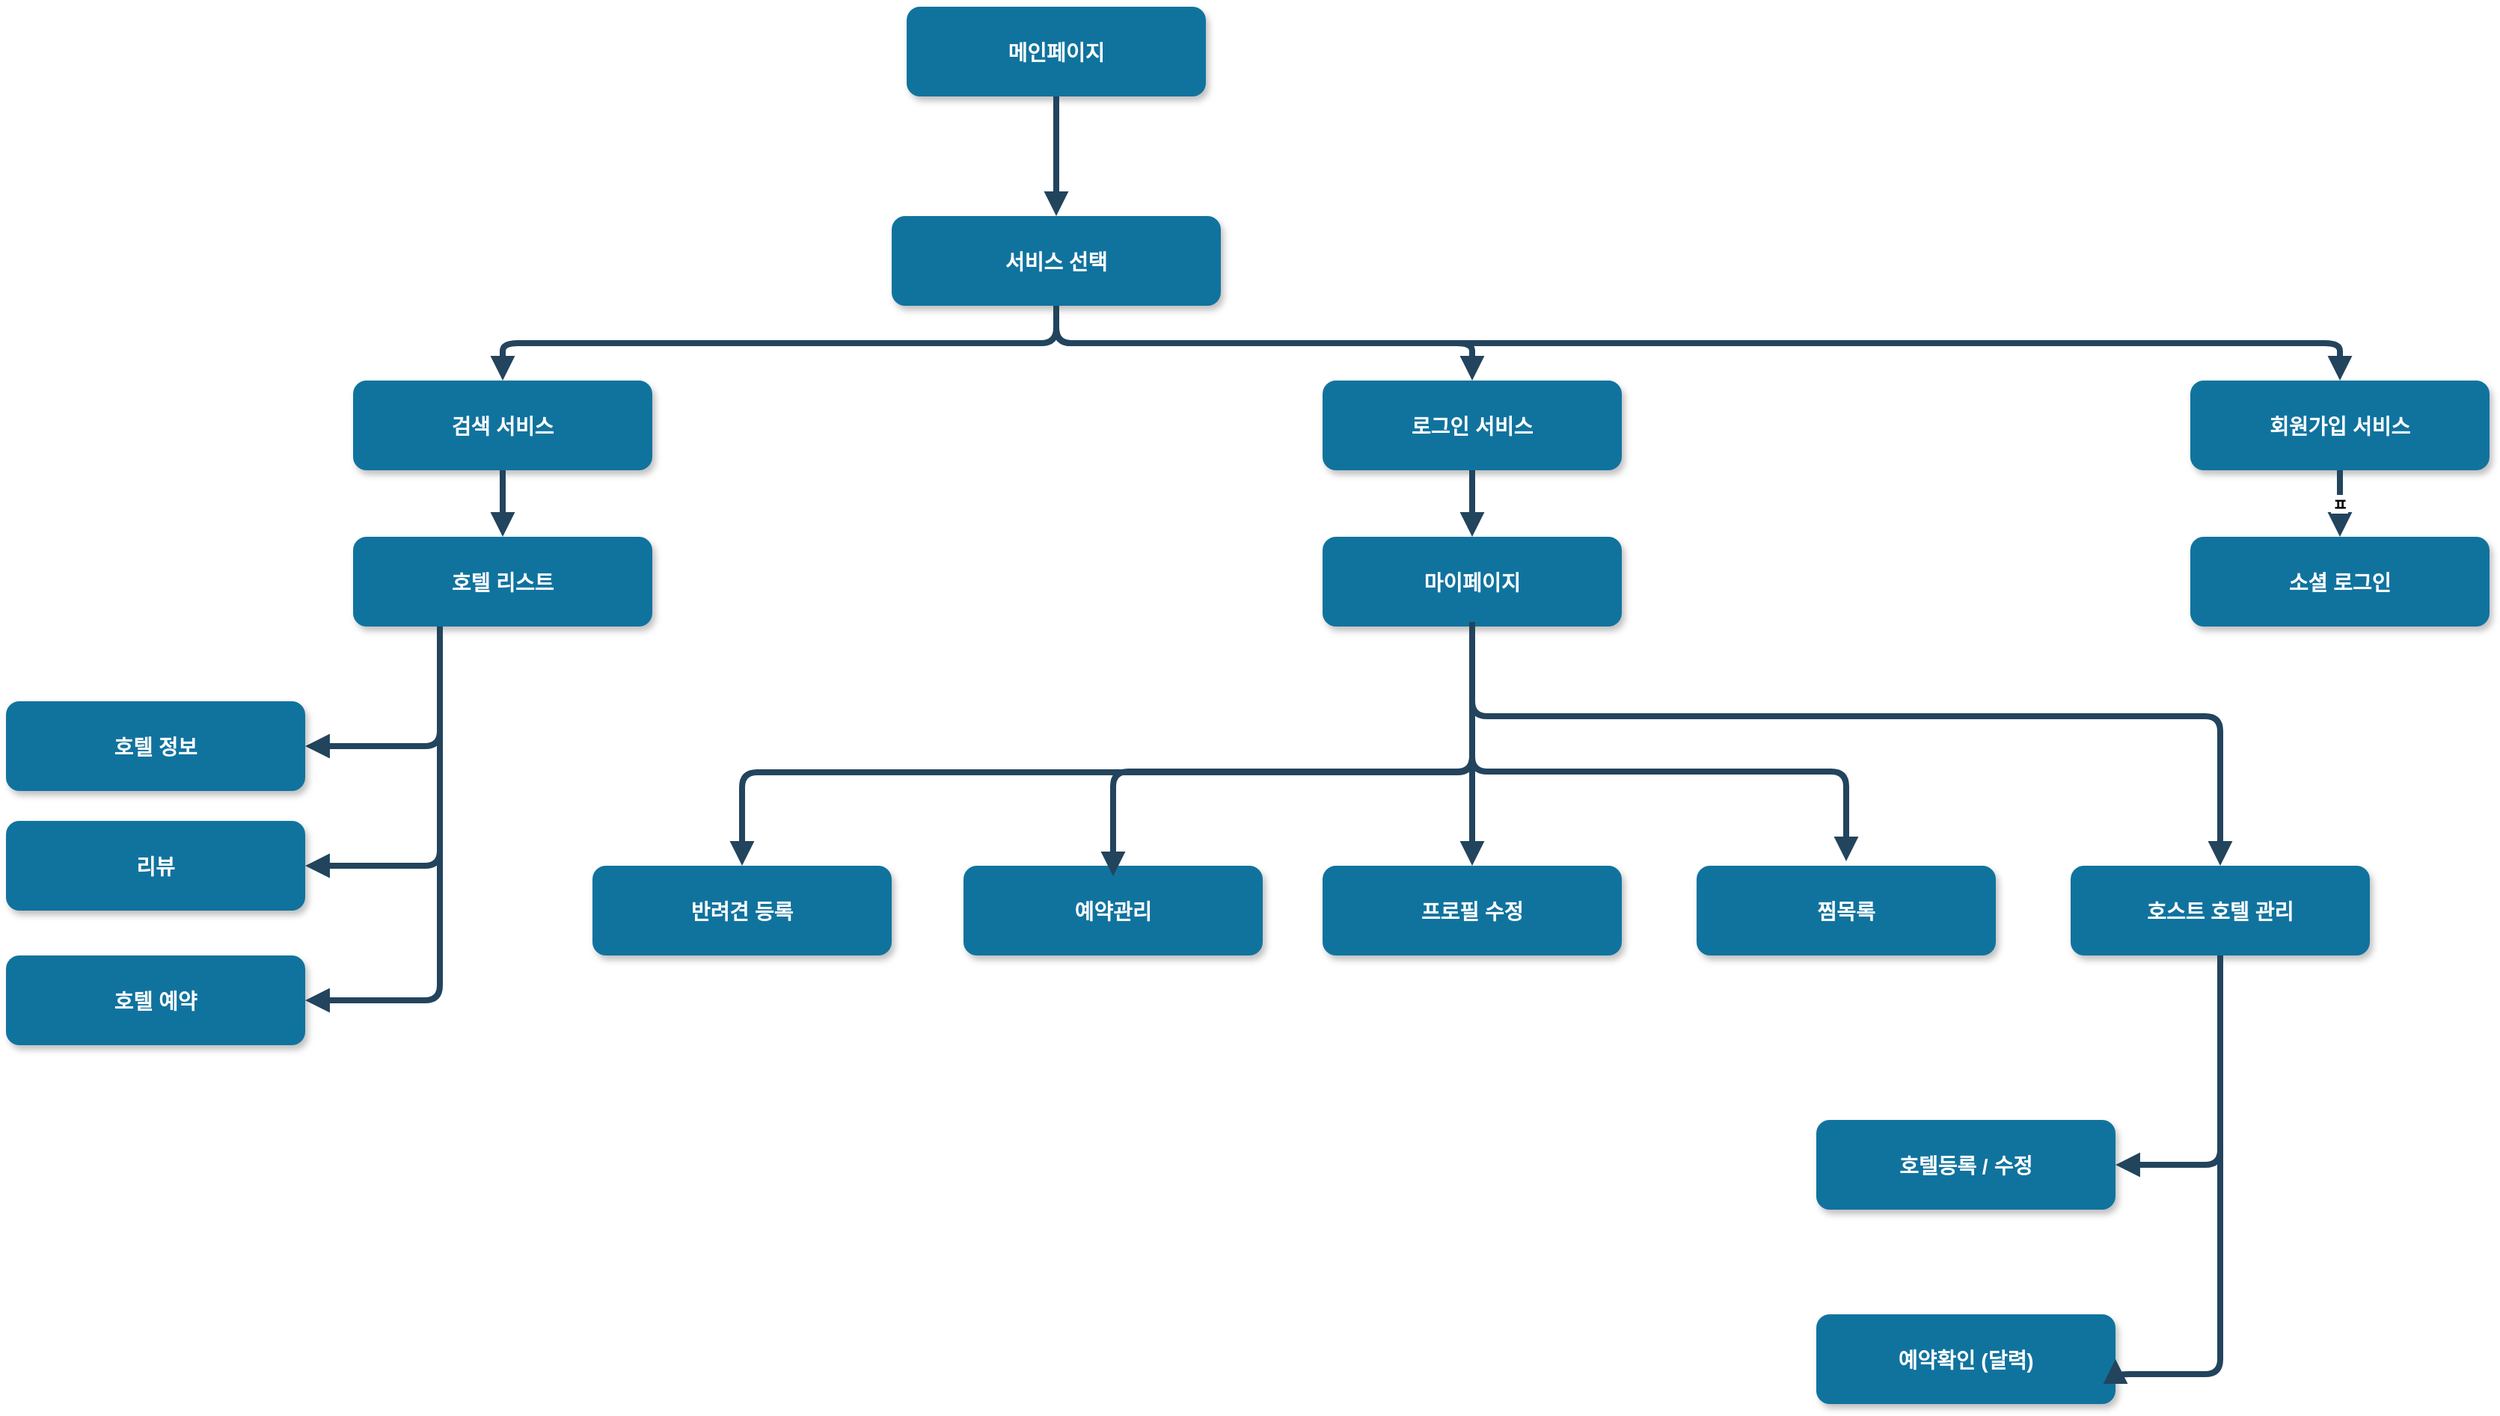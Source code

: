 <mxfile version="14.9.2" type="device"><diagram name="Page-1" id="97916047-d0de-89f5-080d-49f4d83e522f"><mxGraphModel dx="2638" dy="1428" grid="1" gridSize="10" guides="1" tooltips="1" connect="1" arrows="1" fold="1" page="1" pageScale="1.5" pageWidth="1169" pageHeight="827" background="none" math="0" shadow="0"><root><mxCell id="0"/><mxCell id="1" parent="0"/><mxCell id="2" value="메인페이지" style="rounded=1;fillColor=#10739E;strokeColor=none;shadow=1;gradientColor=none;fontStyle=1;fontColor=#FFFFFF;fontSize=14;" parent="1" vertex="1"><mxGeometry x="672" y="205.5" width="200" height="60" as="geometry"/></mxCell><mxCell id="3" value="서비스 선택" style="rounded=1;fillColor=#10739E;strokeColor=none;shadow=1;gradientColor=none;fontStyle=1;fontColor=#FFFFFF;fontSize=14;" parent="1" vertex="1"><mxGeometry x="662" y="345.5" width="220" height="60" as="geometry"/></mxCell><mxCell id="4" value="검색 서비스" style="rounded=1;fillColor=#10739E;strokeColor=none;shadow=1;gradientColor=none;fontStyle=1;fontColor=#FFFFFF;fontSize=14;" parent="1" vertex="1"><mxGeometry x="302" y="455.5" width="200" height="60" as="geometry"/></mxCell><mxCell id="5" value="로그인 서비스" style="rounded=1;fillColor=#10739E;strokeColor=none;shadow=1;gradientColor=none;fontStyle=1;fontColor=#FFFFFF;fontSize=14;" parent="1" vertex="1"><mxGeometry x="950" y="455.5" width="200" height="60" as="geometry"/></mxCell><mxCell id="29" value="" style="edgeStyle=elbowEdgeStyle;elbow=vertical;strokeWidth=4;endArrow=block;endFill=1;fontStyle=1;strokeColor=#23445D;" parent="1" source="2" target="3" edge="1"><mxGeometry x="22" y="165.5" width="100" height="100" as="geometry"><mxPoint x="22" y="265.5" as="sourcePoint"/><mxPoint x="122" y="165.5" as="targetPoint"/></mxGeometry></mxCell><mxCell id="30" value="" style="edgeStyle=elbowEdgeStyle;elbow=vertical;strokeWidth=4;endArrow=block;endFill=1;fontStyle=1;strokeColor=#23445D;" parent="1" source="3" target="5" edge="1"><mxGeometry x="22" y="165.5" width="100" height="100" as="geometry"><mxPoint x="22" y="265.5" as="sourcePoint"/><mxPoint x="122" y="165.5" as="targetPoint"/></mxGeometry></mxCell><mxCell id="31" value="" style="edgeStyle=elbowEdgeStyle;elbow=vertical;strokeWidth=4;endArrow=block;endFill=1;fontStyle=1;strokeColor=#23445D;" parent="1" source="3" target="4" edge="1"><mxGeometry x="22" y="165.5" width="100" height="100" as="geometry"><mxPoint x="22" y="265.5" as="sourcePoint"/><mxPoint x="122" y="165.5" as="targetPoint"/></mxGeometry></mxCell><mxCell id="2IKBxA0L6gibazvotIyP-55" value="회원가입 서비스" style="rounded=1;fillColor=#10739E;strokeColor=none;shadow=1;gradientColor=none;fontStyle=1;fontColor=#FFFFFF;fontSize=14;" parent="1" vertex="1"><mxGeometry x="1530" y="455.5" width="200" height="60" as="geometry"/></mxCell><mxCell id="2IKBxA0L6gibazvotIyP-58" value="" style="edgeStyle=elbowEdgeStyle;elbow=vertical;strokeWidth=4;endArrow=block;endFill=1;fontStyle=1;strokeColor=#23445D;exitX=0.5;exitY=1;exitDx=0;exitDy=0;entryX=0.5;entryY=0;entryDx=0;entryDy=0;" parent="1" source="3" target="2IKBxA0L6gibazvotIyP-55" edge="1"><mxGeometry x="32" y="175.5" width="100" height="100" as="geometry"><mxPoint x="830" y="600" as="sourcePoint"/><mxPoint x="412" y="465.5" as="targetPoint"/></mxGeometry></mxCell><mxCell id="2IKBxA0L6gibazvotIyP-59" value="소셜 로그인" style="rounded=1;fillColor=#10739E;strokeColor=none;shadow=1;gradientColor=none;fontStyle=1;fontColor=#FFFFFF;fontSize=14;" parent="1" vertex="1"><mxGeometry x="1530" y="560" width="200" height="60" as="geometry"/></mxCell><mxCell id="2IKBxA0L6gibazvotIyP-61" value="ㅍ" style="edgeStyle=elbowEdgeStyle;elbow=vertical;strokeWidth=4;endArrow=block;endFill=1;fontStyle=1;strokeColor=#23445D;entryX=0.5;entryY=0;entryDx=0;entryDy=0;" parent="1" source="2IKBxA0L6gibazvotIyP-55" target="2IKBxA0L6gibazvotIyP-59" edge="1"><mxGeometry x="180" y="285.5" width="100" height="100" as="geometry"><mxPoint x="920" y="515.5" as="sourcePoint"/><mxPoint x="910" y="550" as="targetPoint"/></mxGeometry></mxCell><mxCell id="2IKBxA0L6gibazvotIyP-62" value="마이페이지" style="rounded=1;fillColor=#10739E;strokeColor=none;shadow=1;gradientColor=none;fontStyle=1;fontColor=#FFFFFF;fontSize=14;" parent="1" vertex="1"><mxGeometry x="950" y="560" width="200" height="60" as="geometry"/></mxCell><mxCell id="2IKBxA0L6gibazvotIyP-63" value="" style="edgeStyle=elbowEdgeStyle;elbow=vertical;strokeWidth=4;endArrow=block;endFill=1;fontStyle=1;strokeColor=#23445D;entryX=0.5;entryY=0;entryDx=0;entryDy=0;exitX=0.5;exitY=1;exitDx=0;exitDy=0;" parent="1" source="5" target="2IKBxA0L6gibazvotIyP-62" edge="1"><mxGeometry x="-80" y="285.5" width="100" height="100" as="geometry"><mxPoint x="650" y="515.5" as="sourcePoint"/><mxPoint x="650" y="550" as="targetPoint"/></mxGeometry></mxCell><mxCell id="2IKBxA0L6gibazvotIyP-65" value="반려견 등록" style="rounded=1;fillColor=#10739E;strokeColor=none;shadow=1;gradientColor=none;fontStyle=1;fontColor=#FFFFFF;fontSize=14;" parent="1" vertex="1"><mxGeometry x="462" y="780" width="200" height="60" as="geometry"/></mxCell><mxCell id="2IKBxA0L6gibazvotIyP-69" value="예약관리" style="rounded=1;fillColor=#10739E;strokeColor=none;shadow=1;gradientColor=none;fontStyle=1;fontColor=#FFFFFF;fontSize=14;" parent="1" vertex="1"><mxGeometry x="710" y="780" width="200" height="60" as="geometry"/></mxCell><mxCell id="2IKBxA0L6gibazvotIyP-70" value="프로필 수정" style="rounded=1;fillColor=#10739E;strokeColor=none;shadow=1;gradientColor=none;fontStyle=1;fontColor=#FFFFFF;fontSize=14;" parent="1" vertex="1"><mxGeometry x="950" y="780" width="200" height="60" as="geometry"/></mxCell><mxCell id="2IKBxA0L6gibazvotIyP-71" value="찜목록" style="rounded=1;fillColor=#10739E;strokeColor=none;shadow=1;gradientColor=none;fontStyle=1;fontColor=#FFFFFF;fontSize=14;" parent="1" vertex="1"><mxGeometry x="1200" y="780" width="200" height="60" as="geometry"/></mxCell><mxCell id="2IKBxA0L6gibazvotIyP-72" value="호스트 호텔 관리" style="rounded=1;fillColor=#10739E;strokeColor=none;shadow=1;gradientColor=none;fontStyle=1;fontColor=#FFFFFF;fontSize=14;" parent="1" vertex="1"><mxGeometry x="1450" y="780" width="200" height="60" as="geometry"/></mxCell><mxCell id="2IKBxA0L6gibazvotIyP-79" value="호텔 리스트" style="rounded=1;fillColor=#10739E;strokeColor=none;shadow=1;gradientColor=none;fontStyle=1;fontColor=#FFFFFF;fontSize=14;" parent="1" vertex="1"><mxGeometry x="302" y="560" width="200" height="60" as="geometry"/></mxCell><mxCell id="2IKBxA0L6gibazvotIyP-80" value="" style="edgeStyle=elbowEdgeStyle;elbow=vertical;strokeWidth=4;endArrow=block;endFill=1;fontStyle=1;strokeColor=#23445D;" parent="1" source="4" target="2IKBxA0L6gibazvotIyP-79" edge="1"><mxGeometry x="-618.5" y="285.5" width="100" height="100" as="geometry"><mxPoint x="401.5" y="515.5" as="sourcePoint"/><mxPoint x="401.5" y="540" as="targetPoint"/></mxGeometry></mxCell><mxCell id="2IKBxA0L6gibazvotIyP-81" value="" style="edgeStyle=elbowEdgeStyle;elbow=vertical;strokeWidth=4;endArrow=block;endFill=1;fontStyle=1;strokeColor=#23445D;entryX=1;entryY=0.5;entryDx=0;entryDy=0;entryPerimeter=0;" parent="1" source="2IKBxA0L6gibazvotIyP-79" target="2IKBxA0L6gibazvotIyP-82" edge="1"><mxGeometry x="-619" y="390" width="100" height="100" as="geometry"><mxPoint x="401.5" y="620" as="sourcePoint"/><mxPoint x="280" y="700" as="targetPoint"/><Array as="points"><mxPoint x="360" y="700"/></Array></mxGeometry></mxCell><mxCell id="2IKBxA0L6gibazvotIyP-82" value="호텔 정보" style="rounded=1;fillColor=#10739E;strokeColor=none;shadow=1;gradientColor=none;fontStyle=1;fontColor=#FFFFFF;fontSize=14;" parent="1" vertex="1"><mxGeometry x="70" y="670" width="200" height="60" as="geometry"/></mxCell><mxCell id="2IKBxA0L6gibazvotIyP-83" value="리뷰" style="rounded=1;fillColor=#10739E;strokeColor=none;shadow=1;gradientColor=none;fontStyle=1;fontColor=#FFFFFF;fontSize=14;" parent="1" vertex="1"><mxGeometry x="70" y="750" width="200" height="60" as="geometry"/></mxCell><mxCell id="2IKBxA0L6gibazvotIyP-84" value="호텔 예약" style="rounded=1;fillColor=#10739E;strokeColor=none;shadow=1;gradientColor=none;fontStyle=1;fontColor=#FFFFFF;fontSize=14;" parent="1" vertex="1"><mxGeometry x="70" y="840" width="200" height="60" as="geometry"/></mxCell><mxCell id="2IKBxA0L6gibazvotIyP-85" value="" style="edgeStyle=elbowEdgeStyle;elbow=vertical;strokeWidth=4;endArrow=block;endFill=1;fontStyle=1;strokeColor=#23445D;" parent="1" target="2IKBxA0L6gibazvotIyP-83" edge="1"><mxGeometry x="-619" y="470" width="100" height="100" as="geometry"><mxPoint x="360" y="680" as="sourcePoint"/><mxPoint x="280" y="780" as="targetPoint"/><Array as="points"><mxPoint x="360" y="780"/></Array></mxGeometry></mxCell><mxCell id="2IKBxA0L6gibazvotIyP-86" value="" style="edgeStyle=elbowEdgeStyle;elbow=vertical;strokeWidth=4;endArrow=block;endFill=1;fontStyle=1;strokeColor=#23445D;" parent="1" edge="1"><mxGeometry x="-619" y="560" width="100" height="100" as="geometry"><mxPoint x="360" y="750" as="sourcePoint"/><mxPoint x="270" y="870" as="targetPoint"/><Array as="points"><mxPoint x="360" y="870"/></Array></mxGeometry></mxCell><mxCell id="JuUX7UJ_edGwnyTsP3TN-31" value="예약확인 (달력)" style="rounded=1;fillColor=#10739E;strokeColor=none;shadow=1;gradientColor=none;fontStyle=1;fontColor=#FFFFFF;fontSize=14;" parent="1" vertex="1"><mxGeometry x="1280" y="1080" width="200" height="60" as="geometry"/></mxCell><mxCell id="JuUX7UJ_edGwnyTsP3TN-32" value="호텔등록 / 수정" style="rounded=1;fillColor=#10739E;strokeColor=none;shadow=1;gradientColor=none;fontStyle=1;fontColor=#FFFFFF;fontSize=14;" parent="1" vertex="1"><mxGeometry x="1280" y="950" width="200" height="60" as="geometry"/></mxCell><mxCell id="mZeOiPrOeZbauVknEChr-35" value="" style="edgeStyle=elbowEdgeStyle;elbow=vertical;strokeWidth=4;endArrow=block;endFill=1;fontStyle=1;strokeColor=#23445D;exitX=0.5;exitY=1;exitDx=0;exitDy=0;entryX=0.5;entryY=0;entryDx=0;entryDy=0;" edge="1" parent="1" source="2IKBxA0L6gibazvotIyP-62" target="2IKBxA0L6gibazvotIyP-65"><mxGeometry x="-100" y="293" width="100" height="100" as="geometry"><mxPoint x="1350" y="523.0" as="sourcePoint"/><mxPoint x="1490" y="718" as="targetPoint"/><Array as="points"><mxPoint x="1130" y="717.5"/></Array></mxGeometry></mxCell><mxCell id="mZeOiPrOeZbauVknEChr-36" value="" style="edgeStyle=elbowEdgeStyle;elbow=vertical;strokeWidth=4;endArrow=block;endFill=1;fontStyle=1;strokeColor=#23445D;exitX=0.5;exitY=1;exitDx=0;exitDy=0;entryX=0.5;entryY=0;entryDx=0;entryDy=0;" edge="1" parent="1"><mxGeometry x="-22" y="540" width="100" height="100" as="geometry"><mxPoint x="1050" y="627" as="sourcePoint"/><mxPoint x="810" y="787" as="targetPoint"/><Array as="points"><mxPoint x="830" y="717"/><mxPoint x="1040" y="727"/></Array></mxGeometry></mxCell><mxCell id="mZeOiPrOeZbauVknEChr-37" value="" style="edgeStyle=elbowEdgeStyle;elbow=vertical;strokeWidth=4;endArrow=block;endFill=1;fontStyle=1;strokeColor=#23445D;exitX=0.5;exitY=1;exitDx=0;exitDy=0;entryX=0.5;entryY=0;entryDx=0;entryDy=0;" edge="1" parent="1" source="2IKBxA0L6gibazvotIyP-62" target="2IKBxA0L6gibazvotIyP-70"><mxGeometry x="-80" y="313" width="100" height="100" as="geometry"><mxPoint x="1070" y="640" as="sourcePoint"/><mxPoint x="582" y="800" as="targetPoint"/><Array as="points"><mxPoint x="1150" y="737.5"/></Array></mxGeometry></mxCell><mxCell id="mZeOiPrOeZbauVknEChr-38" value="" style="edgeStyle=elbowEdgeStyle;elbow=vertical;strokeWidth=4;endArrow=block;endFill=1;fontStyle=1;strokeColor=#23445D;exitX=0.5;exitY=1;exitDx=0;exitDy=0;entryX=0.5;entryY=0;entryDx=0;entryDy=0;" edge="1" parent="1"><mxGeometry x="-70" y="320" width="100" height="100" as="geometry"><mxPoint x="1050" y="617" as="sourcePoint"/><mxPoint x="1300" y="777" as="targetPoint"/><Array as="points"><mxPoint x="1170" y="717"/></Array></mxGeometry></mxCell><mxCell id="mZeOiPrOeZbauVknEChr-39" value="" style="edgeStyle=elbowEdgeStyle;elbow=vertical;strokeWidth=4;endArrow=block;endFill=1;fontStyle=1;strokeColor=#23445D;exitX=0.5;exitY=1;exitDx=0;exitDy=0;entryX=1;entryY=0.5;entryDx=0;entryDy=0;" edge="1" parent="1" source="2IKBxA0L6gibazvotIyP-72" target="JuUX7UJ_edGwnyTsP3TN-32"><mxGeometry x="310" y="673" width="100" height="100" as="geometry"><mxPoint x="1290" y="1040" as="sourcePoint"/><mxPoint x="1630" y="1020" as="targetPoint"/><Array as="points"><mxPoint x="1530" y="980"/><mxPoint x="1520" y="980"/><mxPoint x="1550" y="1070"/></Array></mxGeometry></mxCell><mxCell id="mZeOiPrOeZbauVknEChr-40" value="" style="edgeStyle=elbowEdgeStyle;elbow=vertical;strokeWidth=4;endArrow=block;endFill=1;fontStyle=1;strokeColor=#23445D;entryX=1;entryY=0.5;entryDx=0;entryDy=0;" edge="1" parent="1" target="JuUX7UJ_edGwnyTsP3TN-31"><mxGeometry x="360" y="813" width="100" height="100" as="geometry"><mxPoint x="1550" y="850" as="sourcePoint"/><mxPoint x="1530" y="1120" as="targetPoint"/><Array as="points"><mxPoint x="1580" y="1120"/><mxPoint x="1570" y="1120"/><mxPoint x="1600" y="1210"/></Array></mxGeometry></mxCell><mxCell id="mZeOiPrOeZbauVknEChr-41" value="" style="edgeStyle=elbowEdgeStyle;elbow=vertical;strokeWidth=4;endArrow=block;endFill=1;fontStyle=1;strokeColor=#23445D;entryX=0.5;entryY=0;entryDx=0;entryDy=0;exitX=0.5;exitY=1;exitDx=0;exitDy=0;" edge="1" parent="1" source="2IKBxA0L6gibazvotIyP-62" target="2IKBxA0L6gibazvotIyP-72"><mxGeometry x="130" y="293" width="100" height="100" as="geometry"><mxPoint x="1050" y="670" as="sourcePoint"/><mxPoint x="1500" y="750" as="targetPoint"/><Array as="points"><mxPoint x="1290" y="680"/><mxPoint x="1170" y="680"/><mxPoint x="1370" y="690"/></Array></mxGeometry></mxCell></root></mxGraphModel></diagram></mxfile>
